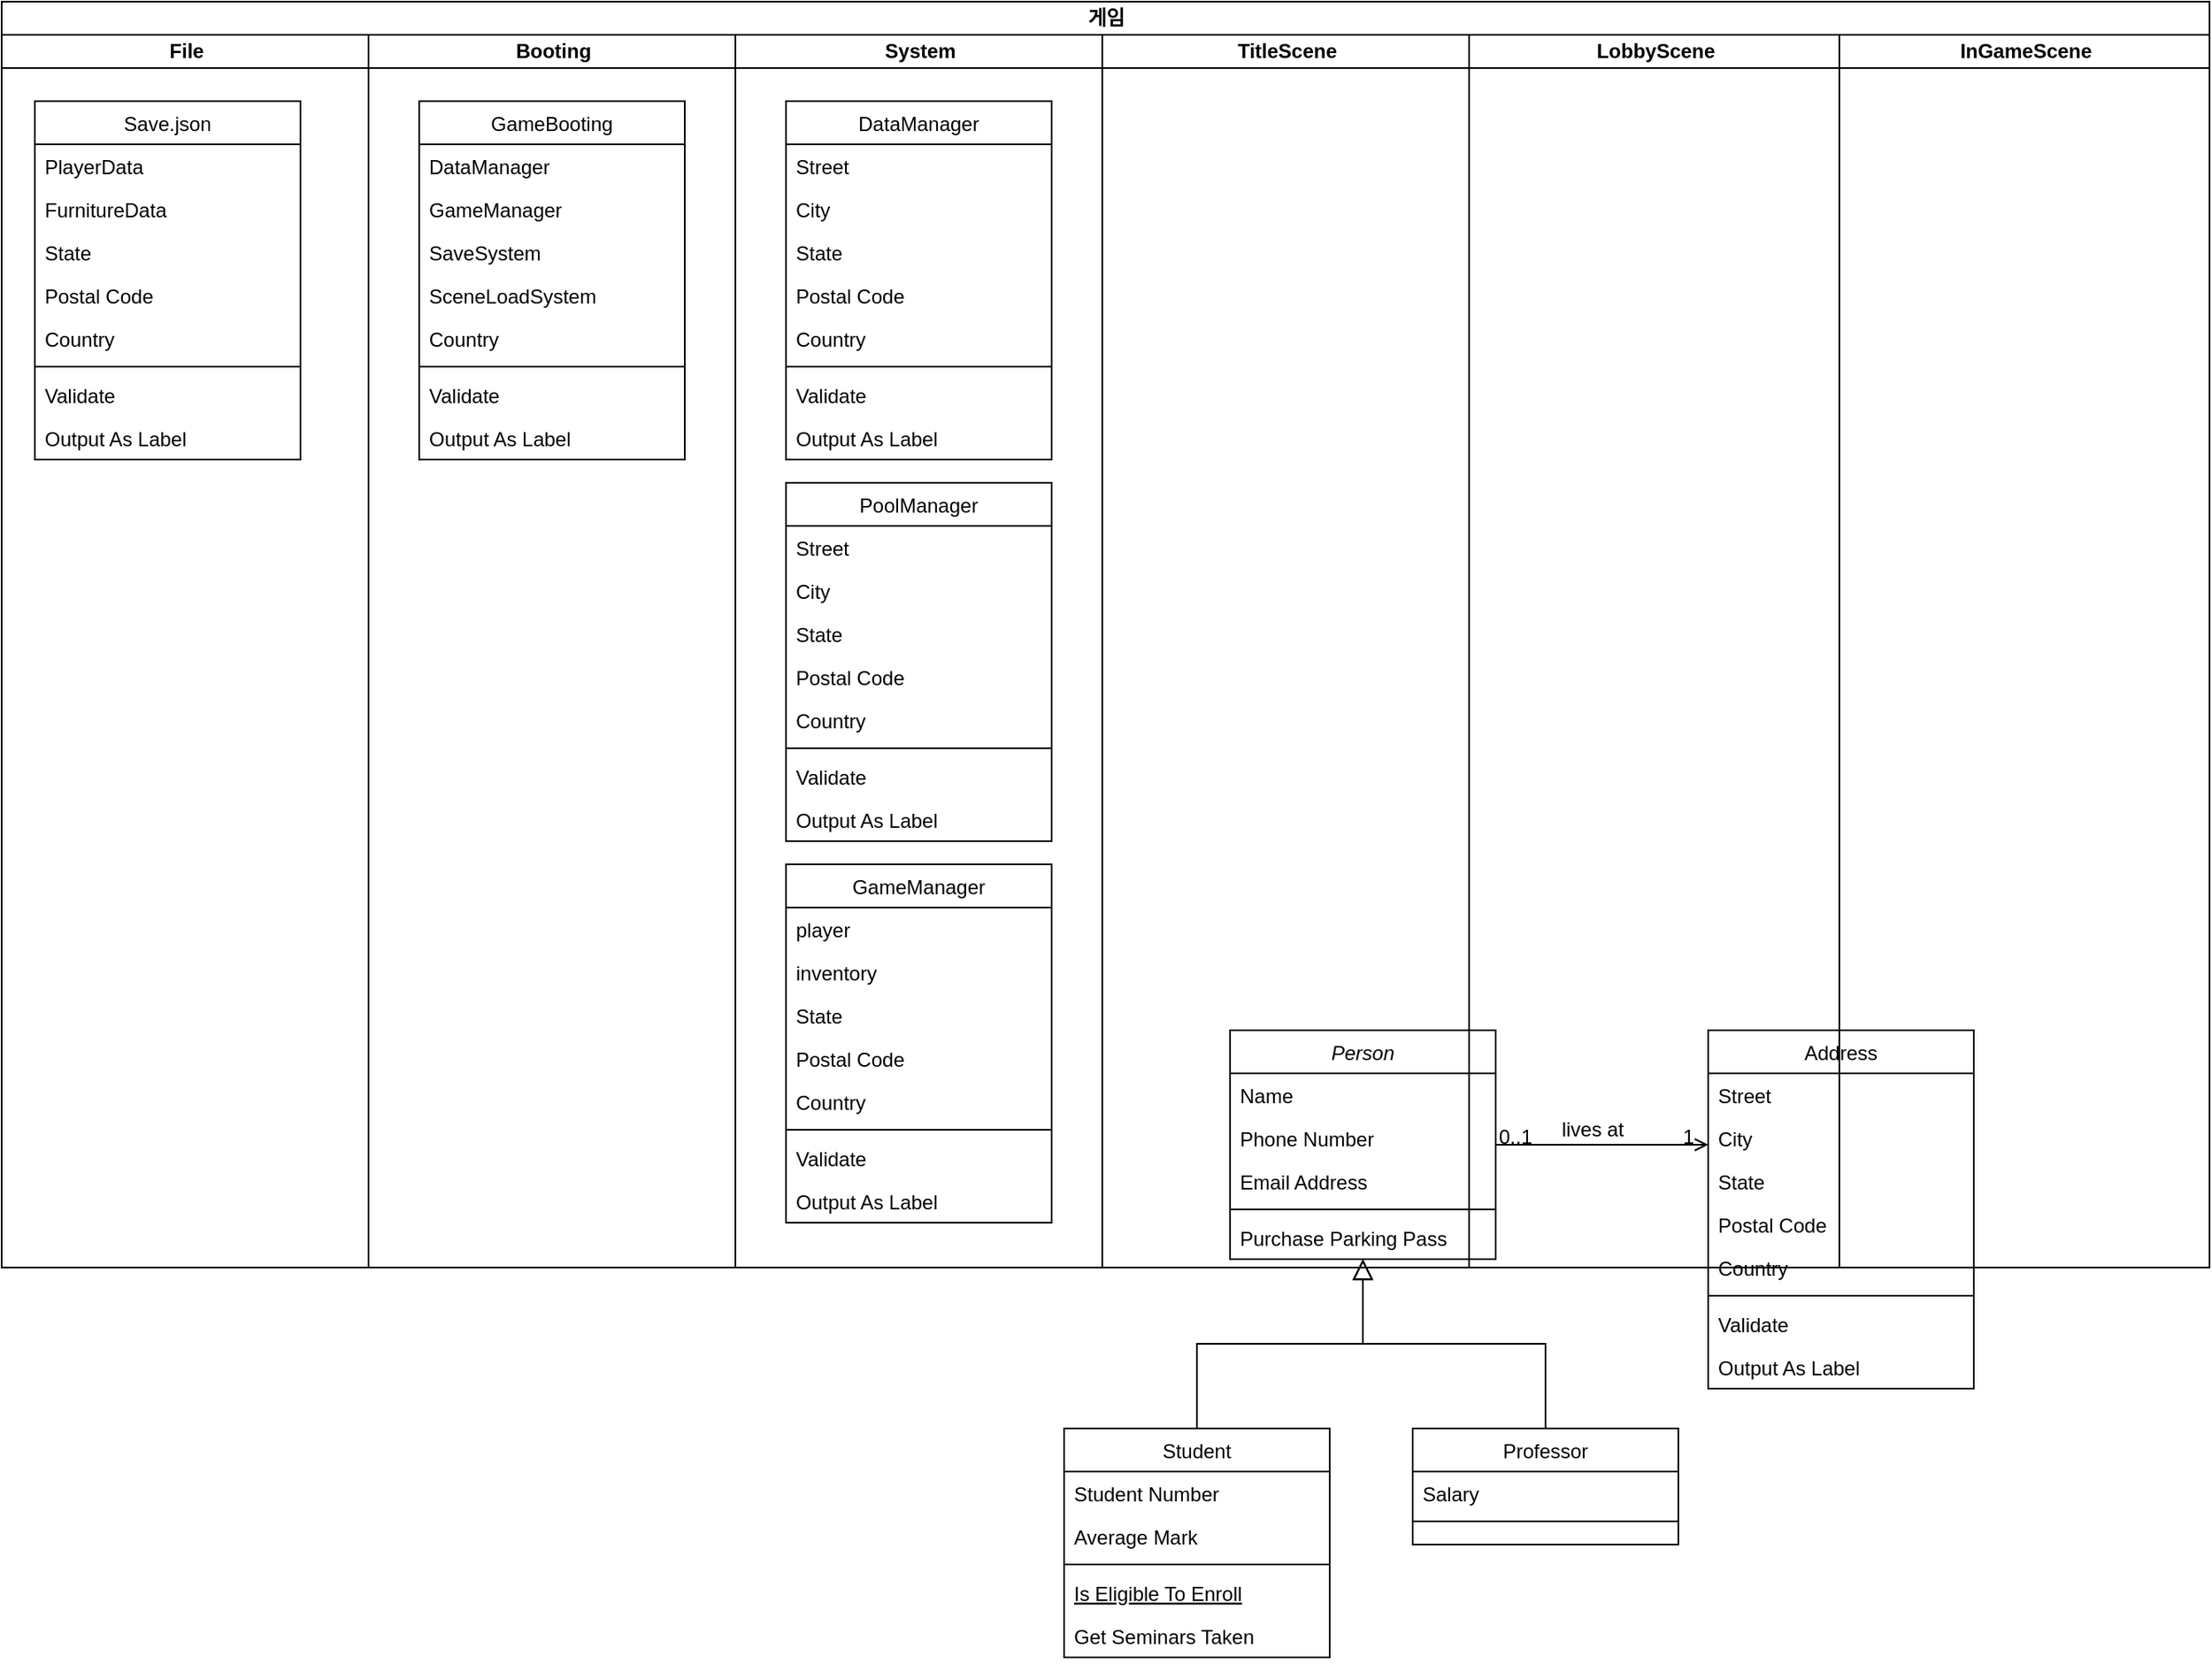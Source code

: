 <mxfile version="24.7.17">
  <diagram id="C5RBs43oDa-KdzZeNtuy" name="Page-1">
    <mxGraphModel dx="2533" dy="797" grid="1" gridSize="10" guides="1" tooltips="1" connect="1" arrows="1" fold="1" page="1" pageScale="1" pageWidth="827" pageHeight="1169" math="0" shadow="0">
      <root>
        <mxCell id="WIyWlLk6GJQsqaUBKTNV-0" />
        <mxCell id="WIyWlLk6GJQsqaUBKTNV-1" parent="WIyWlLk6GJQsqaUBKTNV-0" />
        <mxCell id="zkfFHV4jXpPFQw0GAbJ--0" value="Person" style="swimlane;fontStyle=2;align=center;verticalAlign=top;childLayout=stackLayout;horizontal=1;startSize=26;horizontalStack=0;resizeParent=1;resizeLast=0;collapsible=1;marginBottom=0;rounded=0;shadow=0;strokeWidth=1;" parent="WIyWlLk6GJQsqaUBKTNV-1" vertex="1">
          <mxGeometry x="200" y="620" width="160" height="138" as="geometry">
            <mxRectangle x="230" y="140" width="160" height="26" as="alternateBounds" />
          </mxGeometry>
        </mxCell>
        <mxCell id="zkfFHV4jXpPFQw0GAbJ--1" value="Name" style="text;align=left;verticalAlign=top;spacingLeft=4;spacingRight=4;overflow=hidden;rotatable=0;points=[[0,0.5],[1,0.5]];portConstraint=eastwest;" parent="zkfFHV4jXpPFQw0GAbJ--0" vertex="1">
          <mxGeometry y="26" width="160" height="26" as="geometry" />
        </mxCell>
        <mxCell id="zkfFHV4jXpPFQw0GAbJ--2" value="Phone Number" style="text;align=left;verticalAlign=top;spacingLeft=4;spacingRight=4;overflow=hidden;rotatable=0;points=[[0,0.5],[1,0.5]];portConstraint=eastwest;rounded=0;shadow=0;html=0;" parent="zkfFHV4jXpPFQw0GAbJ--0" vertex="1">
          <mxGeometry y="52" width="160" height="26" as="geometry" />
        </mxCell>
        <mxCell id="zkfFHV4jXpPFQw0GAbJ--3" value="Email Address" style="text;align=left;verticalAlign=top;spacingLeft=4;spacingRight=4;overflow=hidden;rotatable=0;points=[[0,0.5],[1,0.5]];portConstraint=eastwest;rounded=0;shadow=0;html=0;" parent="zkfFHV4jXpPFQw0GAbJ--0" vertex="1">
          <mxGeometry y="78" width="160" height="26" as="geometry" />
        </mxCell>
        <mxCell id="zkfFHV4jXpPFQw0GAbJ--4" value="" style="line;html=1;strokeWidth=1;align=left;verticalAlign=middle;spacingTop=-1;spacingLeft=3;spacingRight=3;rotatable=0;labelPosition=right;points=[];portConstraint=eastwest;" parent="zkfFHV4jXpPFQw0GAbJ--0" vertex="1">
          <mxGeometry y="104" width="160" height="8" as="geometry" />
        </mxCell>
        <mxCell id="zkfFHV4jXpPFQw0GAbJ--5" value="Purchase Parking Pass" style="text;align=left;verticalAlign=top;spacingLeft=4;spacingRight=4;overflow=hidden;rotatable=0;points=[[0,0.5],[1,0.5]];portConstraint=eastwest;" parent="zkfFHV4jXpPFQw0GAbJ--0" vertex="1">
          <mxGeometry y="112" width="160" height="26" as="geometry" />
        </mxCell>
        <mxCell id="zkfFHV4jXpPFQw0GAbJ--6" value="Student" style="swimlane;fontStyle=0;align=center;verticalAlign=top;childLayout=stackLayout;horizontal=1;startSize=26;horizontalStack=0;resizeParent=1;resizeLast=0;collapsible=1;marginBottom=0;rounded=0;shadow=0;strokeWidth=1;" parent="WIyWlLk6GJQsqaUBKTNV-1" vertex="1">
          <mxGeometry x="100" y="860" width="160" height="138" as="geometry">
            <mxRectangle x="130" y="380" width="160" height="26" as="alternateBounds" />
          </mxGeometry>
        </mxCell>
        <mxCell id="zkfFHV4jXpPFQw0GAbJ--7" value="Student Number" style="text;align=left;verticalAlign=top;spacingLeft=4;spacingRight=4;overflow=hidden;rotatable=0;points=[[0,0.5],[1,0.5]];portConstraint=eastwest;" parent="zkfFHV4jXpPFQw0GAbJ--6" vertex="1">
          <mxGeometry y="26" width="160" height="26" as="geometry" />
        </mxCell>
        <mxCell id="zkfFHV4jXpPFQw0GAbJ--8" value="Average Mark" style="text;align=left;verticalAlign=top;spacingLeft=4;spacingRight=4;overflow=hidden;rotatable=0;points=[[0,0.5],[1,0.5]];portConstraint=eastwest;rounded=0;shadow=0;html=0;" parent="zkfFHV4jXpPFQw0GAbJ--6" vertex="1">
          <mxGeometry y="52" width="160" height="26" as="geometry" />
        </mxCell>
        <mxCell id="zkfFHV4jXpPFQw0GAbJ--9" value="" style="line;html=1;strokeWidth=1;align=left;verticalAlign=middle;spacingTop=-1;spacingLeft=3;spacingRight=3;rotatable=0;labelPosition=right;points=[];portConstraint=eastwest;" parent="zkfFHV4jXpPFQw0GAbJ--6" vertex="1">
          <mxGeometry y="78" width="160" height="8" as="geometry" />
        </mxCell>
        <mxCell id="zkfFHV4jXpPFQw0GAbJ--10" value="Is Eligible To Enroll" style="text;align=left;verticalAlign=top;spacingLeft=4;spacingRight=4;overflow=hidden;rotatable=0;points=[[0,0.5],[1,0.5]];portConstraint=eastwest;fontStyle=4" parent="zkfFHV4jXpPFQw0GAbJ--6" vertex="1">
          <mxGeometry y="86" width="160" height="26" as="geometry" />
        </mxCell>
        <mxCell id="zkfFHV4jXpPFQw0GAbJ--11" value="Get Seminars Taken" style="text;align=left;verticalAlign=top;spacingLeft=4;spacingRight=4;overflow=hidden;rotatable=0;points=[[0,0.5],[1,0.5]];portConstraint=eastwest;" parent="zkfFHV4jXpPFQw0GAbJ--6" vertex="1">
          <mxGeometry y="112" width="160" height="26" as="geometry" />
        </mxCell>
        <mxCell id="zkfFHV4jXpPFQw0GAbJ--12" value="" style="endArrow=block;endSize=10;endFill=0;shadow=0;strokeWidth=1;rounded=0;curved=0;edgeStyle=elbowEdgeStyle;elbow=vertical;" parent="WIyWlLk6GJQsqaUBKTNV-1" source="zkfFHV4jXpPFQw0GAbJ--6" target="zkfFHV4jXpPFQw0GAbJ--0" edge="1">
          <mxGeometry width="160" relative="1" as="geometry">
            <mxPoint x="180" y="703" as="sourcePoint" />
            <mxPoint x="180" y="703" as="targetPoint" />
          </mxGeometry>
        </mxCell>
        <mxCell id="zkfFHV4jXpPFQw0GAbJ--13" value="Professor" style="swimlane;fontStyle=0;align=center;verticalAlign=top;childLayout=stackLayout;horizontal=1;startSize=26;horizontalStack=0;resizeParent=1;resizeLast=0;collapsible=1;marginBottom=0;rounded=0;shadow=0;strokeWidth=1;" parent="WIyWlLk6GJQsqaUBKTNV-1" vertex="1">
          <mxGeometry x="310" y="860" width="160" height="70" as="geometry">
            <mxRectangle x="340" y="380" width="170" height="26" as="alternateBounds" />
          </mxGeometry>
        </mxCell>
        <mxCell id="zkfFHV4jXpPFQw0GAbJ--14" value="Salary" style="text;align=left;verticalAlign=top;spacingLeft=4;spacingRight=4;overflow=hidden;rotatable=0;points=[[0,0.5],[1,0.5]];portConstraint=eastwest;" parent="zkfFHV4jXpPFQw0GAbJ--13" vertex="1">
          <mxGeometry y="26" width="160" height="26" as="geometry" />
        </mxCell>
        <mxCell id="zkfFHV4jXpPFQw0GAbJ--15" value="" style="line;html=1;strokeWidth=1;align=left;verticalAlign=middle;spacingTop=-1;spacingLeft=3;spacingRight=3;rotatable=0;labelPosition=right;points=[];portConstraint=eastwest;" parent="zkfFHV4jXpPFQw0GAbJ--13" vertex="1">
          <mxGeometry y="52" width="160" height="8" as="geometry" />
        </mxCell>
        <mxCell id="zkfFHV4jXpPFQw0GAbJ--16" value="" style="endArrow=block;endSize=10;endFill=0;shadow=0;strokeWidth=1;rounded=0;curved=0;edgeStyle=elbowEdgeStyle;elbow=vertical;" parent="WIyWlLk6GJQsqaUBKTNV-1" source="zkfFHV4jXpPFQw0GAbJ--13" target="zkfFHV4jXpPFQw0GAbJ--0" edge="1">
          <mxGeometry width="160" relative="1" as="geometry">
            <mxPoint x="190" y="873" as="sourcePoint" />
            <mxPoint x="290" y="771" as="targetPoint" />
          </mxGeometry>
        </mxCell>
        <mxCell id="zkfFHV4jXpPFQw0GAbJ--17" value="Address" style="swimlane;fontStyle=0;align=center;verticalAlign=top;childLayout=stackLayout;horizontal=1;startSize=26;horizontalStack=0;resizeParent=1;resizeLast=0;collapsible=1;marginBottom=0;rounded=0;shadow=0;strokeWidth=1;" parent="WIyWlLk6GJQsqaUBKTNV-1" vertex="1">
          <mxGeometry x="488" y="620" width="160" height="216" as="geometry">
            <mxRectangle x="550" y="140" width="160" height="26" as="alternateBounds" />
          </mxGeometry>
        </mxCell>
        <mxCell id="zkfFHV4jXpPFQw0GAbJ--18" value="Street" style="text;align=left;verticalAlign=top;spacingLeft=4;spacingRight=4;overflow=hidden;rotatable=0;points=[[0,0.5],[1,0.5]];portConstraint=eastwest;" parent="zkfFHV4jXpPFQw0GAbJ--17" vertex="1">
          <mxGeometry y="26" width="160" height="26" as="geometry" />
        </mxCell>
        <mxCell id="zkfFHV4jXpPFQw0GAbJ--19" value="City" style="text;align=left;verticalAlign=top;spacingLeft=4;spacingRight=4;overflow=hidden;rotatable=0;points=[[0,0.5],[1,0.5]];portConstraint=eastwest;rounded=0;shadow=0;html=0;" parent="zkfFHV4jXpPFQw0GAbJ--17" vertex="1">
          <mxGeometry y="52" width="160" height="26" as="geometry" />
        </mxCell>
        <mxCell id="zkfFHV4jXpPFQw0GAbJ--20" value="State" style="text;align=left;verticalAlign=top;spacingLeft=4;spacingRight=4;overflow=hidden;rotatable=0;points=[[0,0.5],[1,0.5]];portConstraint=eastwest;rounded=0;shadow=0;html=0;" parent="zkfFHV4jXpPFQw0GAbJ--17" vertex="1">
          <mxGeometry y="78" width="160" height="26" as="geometry" />
        </mxCell>
        <mxCell id="zkfFHV4jXpPFQw0GAbJ--21" value="Postal Code" style="text;align=left;verticalAlign=top;spacingLeft=4;spacingRight=4;overflow=hidden;rotatable=0;points=[[0,0.5],[1,0.5]];portConstraint=eastwest;rounded=0;shadow=0;html=0;" parent="zkfFHV4jXpPFQw0GAbJ--17" vertex="1">
          <mxGeometry y="104" width="160" height="26" as="geometry" />
        </mxCell>
        <mxCell id="zkfFHV4jXpPFQw0GAbJ--22" value="Country" style="text;align=left;verticalAlign=top;spacingLeft=4;spacingRight=4;overflow=hidden;rotatable=0;points=[[0,0.5],[1,0.5]];portConstraint=eastwest;rounded=0;shadow=0;html=0;" parent="zkfFHV4jXpPFQw0GAbJ--17" vertex="1">
          <mxGeometry y="130" width="160" height="26" as="geometry" />
        </mxCell>
        <mxCell id="zkfFHV4jXpPFQw0GAbJ--23" value="" style="line;html=1;strokeWidth=1;align=left;verticalAlign=middle;spacingTop=-1;spacingLeft=3;spacingRight=3;rotatable=0;labelPosition=right;points=[];portConstraint=eastwest;" parent="zkfFHV4jXpPFQw0GAbJ--17" vertex="1">
          <mxGeometry y="156" width="160" height="8" as="geometry" />
        </mxCell>
        <mxCell id="zkfFHV4jXpPFQw0GAbJ--24" value="Validate" style="text;align=left;verticalAlign=top;spacingLeft=4;spacingRight=4;overflow=hidden;rotatable=0;points=[[0,0.5],[1,0.5]];portConstraint=eastwest;" parent="zkfFHV4jXpPFQw0GAbJ--17" vertex="1">
          <mxGeometry y="164" width="160" height="26" as="geometry" />
        </mxCell>
        <mxCell id="zkfFHV4jXpPFQw0GAbJ--25" value="Output As Label" style="text;align=left;verticalAlign=top;spacingLeft=4;spacingRight=4;overflow=hidden;rotatable=0;points=[[0,0.5],[1,0.5]];portConstraint=eastwest;" parent="zkfFHV4jXpPFQw0GAbJ--17" vertex="1">
          <mxGeometry y="190" width="160" height="26" as="geometry" />
        </mxCell>
        <mxCell id="zkfFHV4jXpPFQw0GAbJ--26" value="" style="endArrow=open;shadow=0;strokeWidth=1;rounded=0;curved=0;endFill=1;edgeStyle=elbowEdgeStyle;elbow=vertical;" parent="WIyWlLk6GJQsqaUBKTNV-1" source="zkfFHV4jXpPFQw0GAbJ--0" target="zkfFHV4jXpPFQw0GAbJ--17" edge="1">
          <mxGeometry x="0.5" y="41" relative="1" as="geometry">
            <mxPoint x="360" y="692" as="sourcePoint" />
            <mxPoint x="520" y="692" as="targetPoint" />
            <mxPoint x="-40" y="32" as="offset" />
          </mxGeometry>
        </mxCell>
        <mxCell id="zkfFHV4jXpPFQw0GAbJ--27" value="0..1" style="resizable=0;align=left;verticalAlign=bottom;labelBackgroundColor=none;fontSize=12;" parent="zkfFHV4jXpPFQw0GAbJ--26" connectable="0" vertex="1">
          <mxGeometry x="-1" relative="1" as="geometry">
            <mxPoint y="4" as="offset" />
          </mxGeometry>
        </mxCell>
        <mxCell id="zkfFHV4jXpPFQw0GAbJ--28" value="1" style="resizable=0;align=right;verticalAlign=bottom;labelBackgroundColor=none;fontSize=12;" parent="zkfFHV4jXpPFQw0GAbJ--26" connectable="0" vertex="1">
          <mxGeometry x="1" relative="1" as="geometry">
            <mxPoint x="-7" y="4" as="offset" />
          </mxGeometry>
        </mxCell>
        <mxCell id="zkfFHV4jXpPFQw0GAbJ--29" value="lives at" style="text;html=1;resizable=0;points=[];;align=center;verticalAlign=middle;labelBackgroundColor=none;rounded=0;shadow=0;strokeWidth=1;fontSize=12;" parent="zkfFHV4jXpPFQw0GAbJ--26" vertex="1" connectable="0">
          <mxGeometry x="0.5" y="49" relative="1" as="geometry">
            <mxPoint x="-38" y="40" as="offset" />
          </mxGeometry>
        </mxCell>
        <mxCell id="b9hVKw5elzQhcx7nUlML-0" value="게임" style="swimlane;childLayout=stackLayout;resizeParent=1;resizeParentMax=0;startSize=20;html=1;" vertex="1" parent="WIyWlLk6GJQsqaUBKTNV-1">
          <mxGeometry x="-540" width="1330" height="763" as="geometry" />
        </mxCell>
        <mxCell id="b9hVKw5elzQhcx7nUlML-24" value="File" style="swimlane;startSize=20;html=1;" vertex="1" parent="b9hVKw5elzQhcx7nUlML-0">
          <mxGeometry y="20" width="221" height="743" as="geometry" />
        </mxCell>
        <mxCell id="b9hVKw5elzQhcx7nUlML-62" value="Booting" style="swimlane;startSize=20;html=1;" vertex="1" parent="b9hVKw5elzQhcx7nUlML-0">
          <mxGeometry x="221" y="20" width="221" height="743" as="geometry" />
        </mxCell>
        <mxCell id="b9hVKw5elzQhcx7nUlML-53" value="GameBooting" style="swimlane;fontStyle=0;align=center;verticalAlign=top;childLayout=stackLayout;horizontal=1;startSize=26;horizontalStack=0;resizeParent=1;resizeLast=0;collapsible=1;marginBottom=0;rounded=0;shadow=0;strokeWidth=1;" vertex="1" parent="b9hVKw5elzQhcx7nUlML-62">
          <mxGeometry x="30.5" y="40" width="160" height="216" as="geometry">
            <mxRectangle x="550" y="140" width="160" height="26" as="alternateBounds" />
          </mxGeometry>
        </mxCell>
        <mxCell id="b9hVKw5elzQhcx7nUlML-54" value="DataManager" style="text;align=left;verticalAlign=top;spacingLeft=4;spacingRight=4;overflow=hidden;rotatable=0;points=[[0,0.5],[1,0.5]];portConstraint=eastwest;" vertex="1" parent="b9hVKw5elzQhcx7nUlML-53">
          <mxGeometry y="26" width="160" height="26" as="geometry" />
        </mxCell>
        <mxCell id="b9hVKw5elzQhcx7nUlML-55" value="GameManager" style="text;align=left;verticalAlign=top;spacingLeft=4;spacingRight=4;overflow=hidden;rotatable=0;points=[[0,0.5],[1,0.5]];portConstraint=eastwest;rounded=0;shadow=0;html=0;" vertex="1" parent="b9hVKw5elzQhcx7nUlML-53">
          <mxGeometry y="52" width="160" height="26" as="geometry" />
        </mxCell>
        <mxCell id="b9hVKw5elzQhcx7nUlML-56" value="SaveSystem" style="text;align=left;verticalAlign=top;spacingLeft=4;spacingRight=4;overflow=hidden;rotatable=0;points=[[0,0.5],[1,0.5]];portConstraint=eastwest;rounded=0;shadow=0;html=0;" vertex="1" parent="b9hVKw5elzQhcx7nUlML-53">
          <mxGeometry y="78" width="160" height="26" as="geometry" />
        </mxCell>
        <mxCell id="b9hVKw5elzQhcx7nUlML-57" value="SceneLoadSystem" style="text;align=left;verticalAlign=top;spacingLeft=4;spacingRight=4;overflow=hidden;rotatable=0;points=[[0,0.5],[1,0.5]];portConstraint=eastwest;rounded=0;shadow=0;html=0;" vertex="1" parent="b9hVKw5elzQhcx7nUlML-53">
          <mxGeometry y="104" width="160" height="26" as="geometry" />
        </mxCell>
        <mxCell id="b9hVKw5elzQhcx7nUlML-58" value="Country" style="text;align=left;verticalAlign=top;spacingLeft=4;spacingRight=4;overflow=hidden;rotatable=0;points=[[0,0.5],[1,0.5]];portConstraint=eastwest;rounded=0;shadow=0;html=0;" vertex="1" parent="b9hVKw5elzQhcx7nUlML-53">
          <mxGeometry y="130" width="160" height="26" as="geometry" />
        </mxCell>
        <mxCell id="b9hVKw5elzQhcx7nUlML-59" value="" style="line;html=1;strokeWidth=1;align=left;verticalAlign=middle;spacingTop=-1;spacingLeft=3;spacingRight=3;rotatable=0;labelPosition=right;points=[];portConstraint=eastwest;" vertex="1" parent="b9hVKw5elzQhcx7nUlML-53">
          <mxGeometry y="156" width="160" height="8" as="geometry" />
        </mxCell>
        <mxCell id="b9hVKw5elzQhcx7nUlML-60" value="Validate" style="text;align=left;verticalAlign=top;spacingLeft=4;spacingRight=4;overflow=hidden;rotatable=0;points=[[0,0.5],[1,0.5]];portConstraint=eastwest;" vertex="1" parent="b9hVKw5elzQhcx7nUlML-53">
          <mxGeometry y="164" width="160" height="26" as="geometry" />
        </mxCell>
        <mxCell id="b9hVKw5elzQhcx7nUlML-61" value="Output As Label" style="text;align=left;verticalAlign=top;spacingLeft=4;spacingRight=4;overflow=hidden;rotatable=0;points=[[0,0.5],[1,0.5]];portConstraint=eastwest;" vertex="1" parent="b9hVKw5elzQhcx7nUlML-53">
          <mxGeometry y="190" width="160" height="26" as="geometry" />
        </mxCell>
        <mxCell id="b9hVKw5elzQhcx7nUlML-1" value="System" style="swimlane;startSize=20;html=1;" vertex="1" parent="b9hVKw5elzQhcx7nUlML-0">
          <mxGeometry x="442" y="20" width="221" height="743" as="geometry" />
        </mxCell>
        <mxCell id="b9hVKw5elzQhcx7nUlML-25" value="DataManager" style="swimlane;fontStyle=0;align=center;verticalAlign=top;childLayout=stackLayout;horizontal=1;startSize=26;horizontalStack=0;resizeParent=1;resizeLast=0;collapsible=1;marginBottom=0;rounded=0;shadow=0;strokeWidth=1;" vertex="1" parent="b9hVKw5elzQhcx7nUlML-1">
          <mxGeometry x="30.5" y="40" width="160" height="216" as="geometry">
            <mxRectangle x="550" y="140" width="160" height="26" as="alternateBounds" />
          </mxGeometry>
        </mxCell>
        <mxCell id="b9hVKw5elzQhcx7nUlML-26" value="Street" style="text;align=left;verticalAlign=top;spacingLeft=4;spacingRight=4;overflow=hidden;rotatable=0;points=[[0,0.5],[1,0.5]];portConstraint=eastwest;" vertex="1" parent="b9hVKw5elzQhcx7nUlML-25">
          <mxGeometry y="26" width="160" height="26" as="geometry" />
        </mxCell>
        <mxCell id="b9hVKw5elzQhcx7nUlML-27" value="City" style="text;align=left;verticalAlign=top;spacingLeft=4;spacingRight=4;overflow=hidden;rotatable=0;points=[[0,0.5],[1,0.5]];portConstraint=eastwest;rounded=0;shadow=0;html=0;" vertex="1" parent="b9hVKw5elzQhcx7nUlML-25">
          <mxGeometry y="52" width="160" height="26" as="geometry" />
        </mxCell>
        <mxCell id="b9hVKw5elzQhcx7nUlML-28" value="State" style="text;align=left;verticalAlign=top;spacingLeft=4;spacingRight=4;overflow=hidden;rotatable=0;points=[[0,0.5],[1,0.5]];portConstraint=eastwest;rounded=0;shadow=0;html=0;" vertex="1" parent="b9hVKw5elzQhcx7nUlML-25">
          <mxGeometry y="78" width="160" height="26" as="geometry" />
        </mxCell>
        <mxCell id="b9hVKw5elzQhcx7nUlML-29" value="Postal Code" style="text;align=left;verticalAlign=top;spacingLeft=4;spacingRight=4;overflow=hidden;rotatable=0;points=[[0,0.5],[1,0.5]];portConstraint=eastwest;rounded=0;shadow=0;html=0;" vertex="1" parent="b9hVKw5elzQhcx7nUlML-25">
          <mxGeometry y="104" width="160" height="26" as="geometry" />
        </mxCell>
        <mxCell id="b9hVKw5elzQhcx7nUlML-30" value="Country" style="text;align=left;verticalAlign=top;spacingLeft=4;spacingRight=4;overflow=hidden;rotatable=0;points=[[0,0.5],[1,0.5]];portConstraint=eastwest;rounded=0;shadow=0;html=0;" vertex="1" parent="b9hVKw5elzQhcx7nUlML-25">
          <mxGeometry y="130" width="160" height="26" as="geometry" />
        </mxCell>
        <mxCell id="b9hVKw5elzQhcx7nUlML-31" value="" style="line;html=1;strokeWidth=1;align=left;verticalAlign=middle;spacingTop=-1;spacingLeft=3;spacingRight=3;rotatable=0;labelPosition=right;points=[];portConstraint=eastwest;" vertex="1" parent="b9hVKw5elzQhcx7nUlML-25">
          <mxGeometry y="156" width="160" height="8" as="geometry" />
        </mxCell>
        <mxCell id="b9hVKw5elzQhcx7nUlML-32" value="Validate" style="text;align=left;verticalAlign=top;spacingLeft=4;spacingRight=4;overflow=hidden;rotatable=0;points=[[0,0.5],[1,0.5]];portConstraint=eastwest;" vertex="1" parent="b9hVKw5elzQhcx7nUlML-25">
          <mxGeometry y="164" width="160" height="26" as="geometry" />
        </mxCell>
        <mxCell id="b9hVKw5elzQhcx7nUlML-33" value="Output As Label" style="text;align=left;verticalAlign=top;spacingLeft=4;spacingRight=4;overflow=hidden;rotatable=0;points=[[0,0.5],[1,0.5]];portConstraint=eastwest;" vertex="1" parent="b9hVKw5elzQhcx7nUlML-25">
          <mxGeometry y="190" width="160" height="26" as="geometry" />
        </mxCell>
        <mxCell id="b9hVKw5elzQhcx7nUlML-35" value="PoolManager" style="swimlane;fontStyle=0;align=center;verticalAlign=top;childLayout=stackLayout;horizontal=1;startSize=26;horizontalStack=0;resizeParent=1;resizeLast=0;collapsible=1;marginBottom=0;rounded=0;shadow=0;strokeWidth=1;" vertex="1" parent="b9hVKw5elzQhcx7nUlML-1">
          <mxGeometry x="30.5" y="270" width="160" height="216" as="geometry">
            <mxRectangle x="550" y="140" width="160" height="26" as="alternateBounds" />
          </mxGeometry>
        </mxCell>
        <mxCell id="b9hVKw5elzQhcx7nUlML-36" value="Street" style="text;align=left;verticalAlign=top;spacingLeft=4;spacingRight=4;overflow=hidden;rotatable=0;points=[[0,0.5],[1,0.5]];portConstraint=eastwest;" vertex="1" parent="b9hVKw5elzQhcx7nUlML-35">
          <mxGeometry y="26" width="160" height="26" as="geometry" />
        </mxCell>
        <mxCell id="b9hVKw5elzQhcx7nUlML-37" value="City" style="text;align=left;verticalAlign=top;spacingLeft=4;spacingRight=4;overflow=hidden;rotatable=0;points=[[0,0.5],[1,0.5]];portConstraint=eastwest;rounded=0;shadow=0;html=0;" vertex="1" parent="b9hVKw5elzQhcx7nUlML-35">
          <mxGeometry y="52" width="160" height="26" as="geometry" />
        </mxCell>
        <mxCell id="b9hVKw5elzQhcx7nUlML-38" value="State" style="text;align=left;verticalAlign=top;spacingLeft=4;spacingRight=4;overflow=hidden;rotatable=0;points=[[0,0.5],[1,0.5]];portConstraint=eastwest;rounded=0;shadow=0;html=0;" vertex="1" parent="b9hVKw5elzQhcx7nUlML-35">
          <mxGeometry y="78" width="160" height="26" as="geometry" />
        </mxCell>
        <mxCell id="b9hVKw5elzQhcx7nUlML-39" value="Postal Code" style="text;align=left;verticalAlign=top;spacingLeft=4;spacingRight=4;overflow=hidden;rotatable=0;points=[[0,0.5],[1,0.5]];portConstraint=eastwest;rounded=0;shadow=0;html=0;" vertex="1" parent="b9hVKw5elzQhcx7nUlML-35">
          <mxGeometry y="104" width="160" height="26" as="geometry" />
        </mxCell>
        <mxCell id="b9hVKw5elzQhcx7nUlML-40" value="Country" style="text;align=left;verticalAlign=top;spacingLeft=4;spacingRight=4;overflow=hidden;rotatable=0;points=[[0,0.5],[1,0.5]];portConstraint=eastwest;rounded=0;shadow=0;html=0;" vertex="1" parent="b9hVKw5elzQhcx7nUlML-35">
          <mxGeometry y="130" width="160" height="26" as="geometry" />
        </mxCell>
        <mxCell id="b9hVKw5elzQhcx7nUlML-41" value="" style="line;html=1;strokeWidth=1;align=left;verticalAlign=middle;spacingTop=-1;spacingLeft=3;spacingRight=3;rotatable=0;labelPosition=right;points=[];portConstraint=eastwest;" vertex="1" parent="b9hVKw5elzQhcx7nUlML-35">
          <mxGeometry y="156" width="160" height="8" as="geometry" />
        </mxCell>
        <mxCell id="b9hVKw5elzQhcx7nUlML-42" value="Validate" style="text;align=left;verticalAlign=top;spacingLeft=4;spacingRight=4;overflow=hidden;rotatable=0;points=[[0,0.5],[1,0.5]];portConstraint=eastwest;" vertex="1" parent="b9hVKw5elzQhcx7nUlML-35">
          <mxGeometry y="164" width="160" height="26" as="geometry" />
        </mxCell>
        <mxCell id="b9hVKw5elzQhcx7nUlML-43" value="Output As Label" style="text;align=left;verticalAlign=top;spacingLeft=4;spacingRight=4;overflow=hidden;rotatable=0;points=[[0,0.5],[1,0.5]];portConstraint=eastwest;" vertex="1" parent="b9hVKw5elzQhcx7nUlML-35">
          <mxGeometry y="190" width="160" height="26" as="geometry" />
        </mxCell>
        <mxCell id="b9hVKw5elzQhcx7nUlML-44" value="GameManager" style="swimlane;fontStyle=0;align=center;verticalAlign=top;childLayout=stackLayout;horizontal=1;startSize=26;horizontalStack=0;resizeParent=1;resizeLast=0;collapsible=1;marginBottom=0;rounded=0;shadow=0;strokeWidth=1;" vertex="1" parent="b9hVKw5elzQhcx7nUlML-1">
          <mxGeometry x="30.5" y="500" width="160" height="216" as="geometry">
            <mxRectangle x="550" y="140" width="160" height="26" as="alternateBounds" />
          </mxGeometry>
        </mxCell>
        <mxCell id="b9hVKw5elzQhcx7nUlML-45" value="player" style="text;align=left;verticalAlign=top;spacingLeft=4;spacingRight=4;overflow=hidden;rotatable=0;points=[[0,0.5],[1,0.5]];portConstraint=eastwest;" vertex="1" parent="b9hVKw5elzQhcx7nUlML-44">
          <mxGeometry y="26" width="160" height="26" as="geometry" />
        </mxCell>
        <mxCell id="b9hVKw5elzQhcx7nUlML-46" value="inventory" style="text;align=left;verticalAlign=top;spacingLeft=4;spacingRight=4;overflow=hidden;rotatable=0;points=[[0,0.5],[1,0.5]];portConstraint=eastwest;rounded=0;shadow=0;html=0;" vertex="1" parent="b9hVKw5elzQhcx7nUlML-44">
          <mxGeometry y="52" width="160" height="26" as="geometry" />
        </mxCell>
        <mxCell id="b9hVKw5elzQhcx7nUlML-47" value="State" style="text;align=left;verticalAlign=top;spacingLeft=4;spacingRight=4;overflow=hidden;rotatable=0;points=[[0,0.5],[1,0.5]];portConstraint=eastwest;rounded=0;shadow=0;html=0;" vertex="1" parent="b9hVKw5elzQhcx7nUlML-44">
          <mxGeometry y="78" width="160" height="26" as="geometry" />
        </mxCell>
        <mxCell id="b9hVKw5elzQhcx7nUlML-48" value="Postal Code" style="text;align=left;verticalAlign=top;spacingLeft=4;spacingRight=4;overflow=hidden;rotatable=0;points=[[0,0.5],[1,0.5]];portConstraint=eastwest;rounded=0;shadow=0;html=0;" vertex="1" parent="b9hVKw5elzQhcx7nUlML-44">
          <mxGeometry y="104" width="160" height="26" as="geometry" />
        </mxCell>
        <mxCell id="b9hVKw5elzQhcx7nUlML-49" value="Country" style="text;align=left;verticalAlign=top;spacingLeft=4;spacingRight=4;overflow=hidden;rotatable=0;points=[[0,0.5],[1,0.5]];portConstraint=eastwest;rounded=0;shadow=0;html=0;" vertex="1" parent="b9hVKw5elzQhcx7nUlML-44">
          <mxGeometry y="130" width="160" height="26" as="geometry" />
        </mxCell>
        <mxCell id="b9hVKw5elzQhcx7nUlML-50" value="" style="line;html=1;strokeWidth=1;align=left;verticalAlign=middle;spacingTop=-1;spacingLeft=3;spacingRight=3;rotatable=0;labelPosition=right;points=[];portConstraint=eastwest;" vertex="1" parent="b9hVKw5elzQhcx7nUlML-44">
          <mxGeometry y="156" width="160" height="8" as="geometry" />
        </mxCell>
        <mxCell id="b9hVKw5elzQhcx7nUlML-51" value="Validate" style="text;align=left;verticalAlign=top;spacingLeft=4;spacingRight=4;overflow=hidden;rotatable=0;points=[[0,0.5],[1,0.5]];portConstraint=eastwest;" vertex="1" parent="b9hVKw5elzQhcx7nUlML-44">
          <mxGeometry y="164" width="160" height="26" as="geometry" />
        </mxCell>
        <mxCell id="b9hVKw5elzQhcx7nUlML-52" value="Output As Label" style="text;align=left;verticalAlign=top;spacingLeft=4;spacingRight=4;overflow=hidden;rotatable=0;points=[[0,0.5],[1,0.5]];portConstraint=eastwest;" vertex="1" parent="b9hVKw5elzQhcx7nUlML-44">
          <mxGeometry y="190" width="160" height="26" as="geometry" />
        </mxCell>
        <mxCell id="b9hVKw5elzQhcx7nUlML-2" value="TitleScene" style="swimlane;startSize=20;html=1;" vertex="1" parent="b9hVKw5elzQhcx7nUlML-0">
          <mxGeometry x="663" y="20" width="221" height="743" as="geometry" />
        </mxCell>
        <mxCell id="b9hVKw5elzQhcx7nUlML-3" value="LobbyScene" style="swimlane;startSize=20;html=1;" vertex="1" parent="b9hVKw5elzQhcx7nUlML-0">
          <mxGeometry x="884" y="20" width="223" height="743" as="geometry" />
        </mxCell>
        <mxCell id="b9hVKw5elzQhcx7nUlML-14" value="InGameScene" style="swimlane;startSize=20;html=1;" vertex="1" parent="b9hVKw5elzQhcx7nUlML-0">
          <mxGeometry x="1107" y="20" width="223" height="743" as="geometry" />
        </mxCell>
        <mxCell id="b9hVKw5elzQhcx7nUlML-15" value="Save.json" style="swimlane;fontStyle=0;align=center;verticalAlign=top;childLayout=stackLayout;horizontal=1;startSize=26;horizontalStack=0;resizeParent=1;resizeLast=0;collapsible=1;marginBottom=0;rounded=0;shadow=0;strokeWidth=1;" vertex="1" parent="WIyWlLk6GJQsqaUBKTNV-1">
          <mxGeometry x="-520" y="60" width="160" height="216" as="geometry">
            <mxRectangle x="550" y="140" width="160" height="26" as="alternateBounds" />
          </mxGeometry>
        </mxCell>
        <mxCell id="b9hVKw5elzQhcx7nUlML-16" value="PlayerData" style="text;align=left;verticalAlign=top;spacingLeft=4;spacingRight=4;overflow=hidden;rotatable=0;points=[[0,0.5],[1,0.5]];portConstraint=eastwest;" vertex="1" parent="b9hVKw5elzQhcx7nUlML-15">
          <mxGeometry y="26" width="160" height="26" as="geometry" />
        </mxCell>
        <mxCell id="b9hVKw5elzQhcx7nUlML-17" value="FurnitureData" style="text;align=left;verticalAlign=top;spacingLeft=4;spacingRight=4;overflow=hidden;rotatable=0;points=[[0,0.5],[1,0.5]];portConstraint=eastwest;rounded=0;shadow=0;html=0;" vertex="1" parent="b9hVKw5elzQhcx7nUlML-15">
          <mxGeometry y="52" width="160" height="26" as="geometry" />
        </mxCell>
        <mxCell id="b9hVKw5elzQhcx7nUlML-18" value="State" style="text;align=left;verticalAlign=top;spacingLeft=4;spacingRight=4;overflow=hidden;rotatable=0;points=[[0,0.5],[1,0.5]];portConstraint=eastwest;rounded=0;shadow=0;html=0;" vertex="1" parent="b9hVKw5elzQhcx7nUlML-15">
          <mxGeometry y="78" width="160" height="26" as="geometry" />
        </mxCell>
        <mxCell id="b9hVKw5elzQhcx7nUlML-19" value="Postal Code" style="text;align=left;verticalAlign=top;spacingLeft=4;spacingRight=4;overflow=hidden;rotatable=0;points=[[0,0.5],[1,0.5]];portConstraint=eastwest;rounded=0;shadow=0;html=0;" vertex="1" parent="b9hVKw5elzQhcx7nUlML-15">
          <mxGeometry y="104" width="160" height="26" as="geometry" />
        </mxCell>
        <mxCell id="b9hVKw5elzQhcx7nUlML-20" value="Country" style="text;align=left;verticalAlign=top;spacingLeft=4;spacingRight=4;overflow=hidden;rotatable=0;points=[[0,0.5],[1,0.5]];portConstraint=eastwest;rounded=0;shadow=0;html=0;" vertex="1" parent="b9hVKw5elzQhcx7nUlML-15">
          <mxGeometry y="130" width="160" height="26" as="geometry" />
        </mxCell>
        <mxCell id="b9hVKw5elzQhcx7nUlML-21" value="" style="line;html=1;strokeWidth=1;align=left;verticalAlign=middle;spacingTop=-1;spacingLeft=3;spacingRight=3;rotatable=0;labelPosition=right;points=[];portConstraint=eastwest;" vertex="1" parent="b9hVKw5elzQhcx7nUlML-15">
          <mxGeometry y="156" width="160" height="8" as="geometry" />
        </mxCell>
        <mxCell id="b9hVKw5elzQhcx7nUlML-22" value="Validate" style="text;align=left;verticalAlign=top;spacingLeft=4;spacingRight=4;overflow=hidden;rotatable=0;points=[[0,0.5],[1,0.5]];portConstraint=eastwest;" vertex="1" parent="b9hVKw5elzQhcx7nUlML-15">
          <mxGeometry y="164" width="160" height="26" as="geometry" />
        </mxCell>
        <mxCell id="b9hVKw5elzQhcx7nUlML-23" value="Output As Label" style="text;align=left;verticalAlign=top;spacingLeft=4;spacingRight=4;overflow=hidden;rotatable=0;points=[[0,0.5],[1,0.5]];portConstraint=eastwest;" vertex="1" parent="b9hVKw5elzQhcx7nUlML-15">
          <mxGeometry y="190" width="160" height="26" as="geometry" />
        </mxCell>
      </root>
    </mxGraphModel>
  </diagram>
</mxfile>
